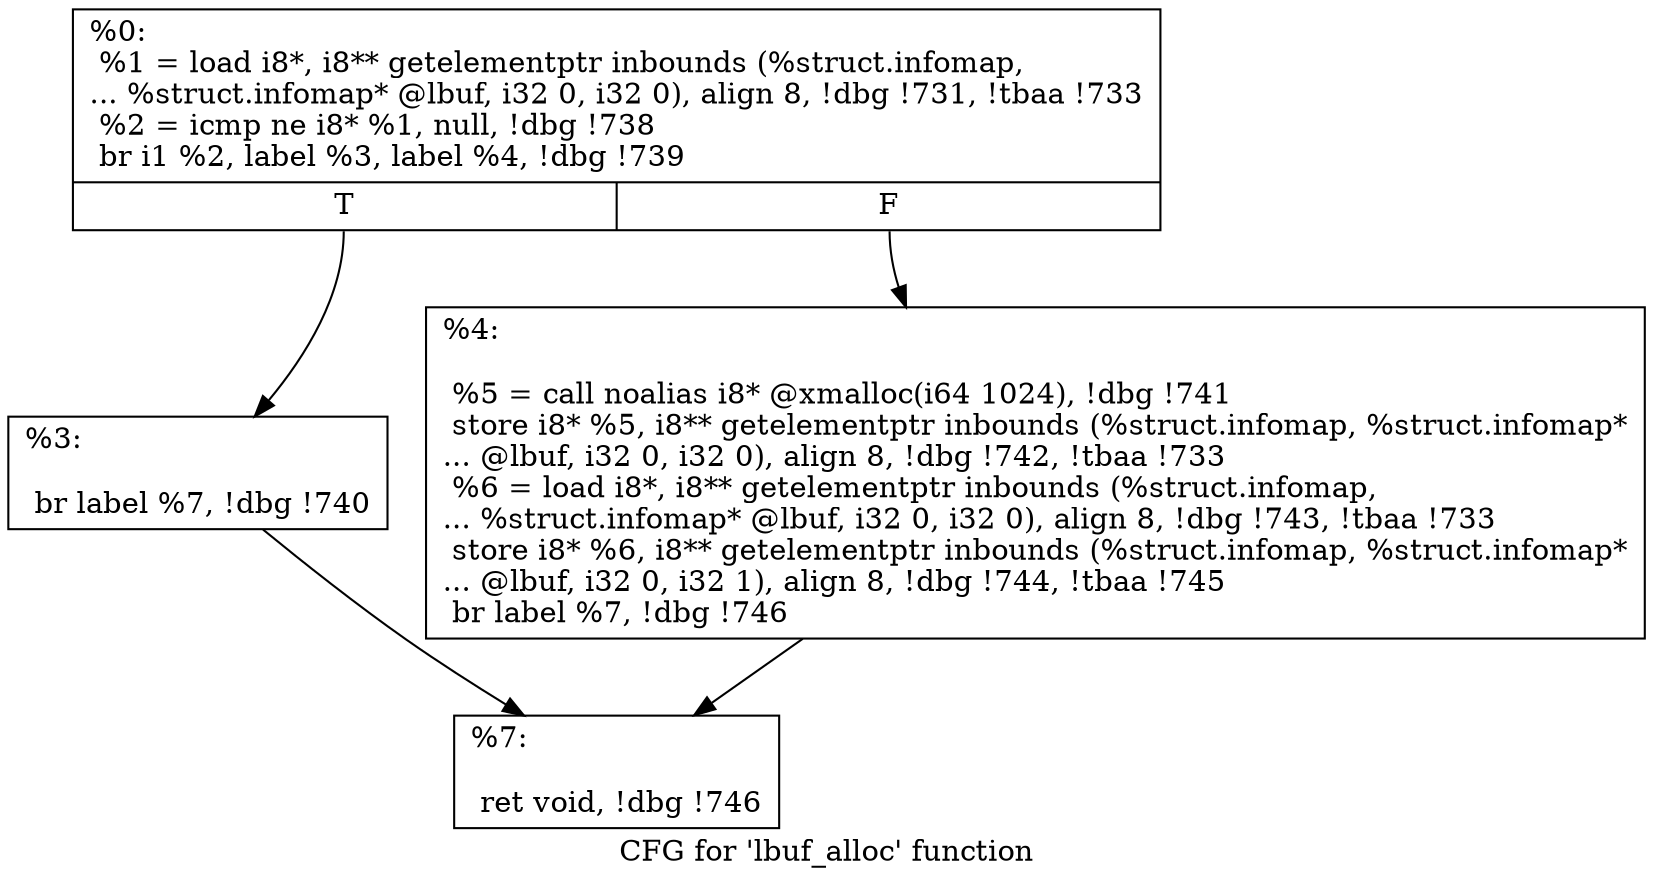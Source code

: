 digraph "CFG for 'lbuf_alloc' function" {
	label="CFG for 'lbuf_alloc' function";

	Node0x1691050 [shape=record,label="{%0:\l  %1 = load i8*, i8** getelementptr inbounds (%struct.infomap,\l... %struct.infomap* @lbuf, i32 0, i32 0), align 8, !dbg !731, !tbaa !733\l  %2 = icmp ne i8* %1, null, !dbg !738\l  br i1 %2, label %3, label %4, !dbg !739\l|{<s0>T|<s1>F}}"];
	Node0x1691050:s0 -> Node0x1685370;
	Node0x1691050:s1 -> Node0x16853c0;
	Node0x1685370 [shape=record,label="{%3:\l\l  br label %7, !dbg !740\l}"];
	Node0x1685370 -> Node0x1685410;
	Node0x16853c0 [shape=record,label="{%4:\l\l  %5 = call noalias i8* @xmalloc(i64 1024), !dbg !741\l  store i8* %5, i8** getelementptr inbounds (%struct.infomap, %struct.infomap*\l... @lbuf, i32 0, i32 0), align 8, !dbg !742, !tbaa !733\l  %6 = load i8*, i8** getelementptr inbounds (%struct.infomap,\l... %struct.infomap* @lbuf, i32 0, i32 0), align 8, !dbg !743, !tbaa !733\l  store i8* %6, i8** getelementptr inbounds (%struct.infomap, %struct.infomap*\l... @lbuf, i32 0, i32 1), align 8, !dbg !744, !tbaa !745\l  br label %7, !dbg !746\l}"];
	Node0x16853c0 -> Node0x1685410;
	Node0x1685410 [shape=record,label="{%7:\l\l  ret void, !dbg !746\l}"];
}
